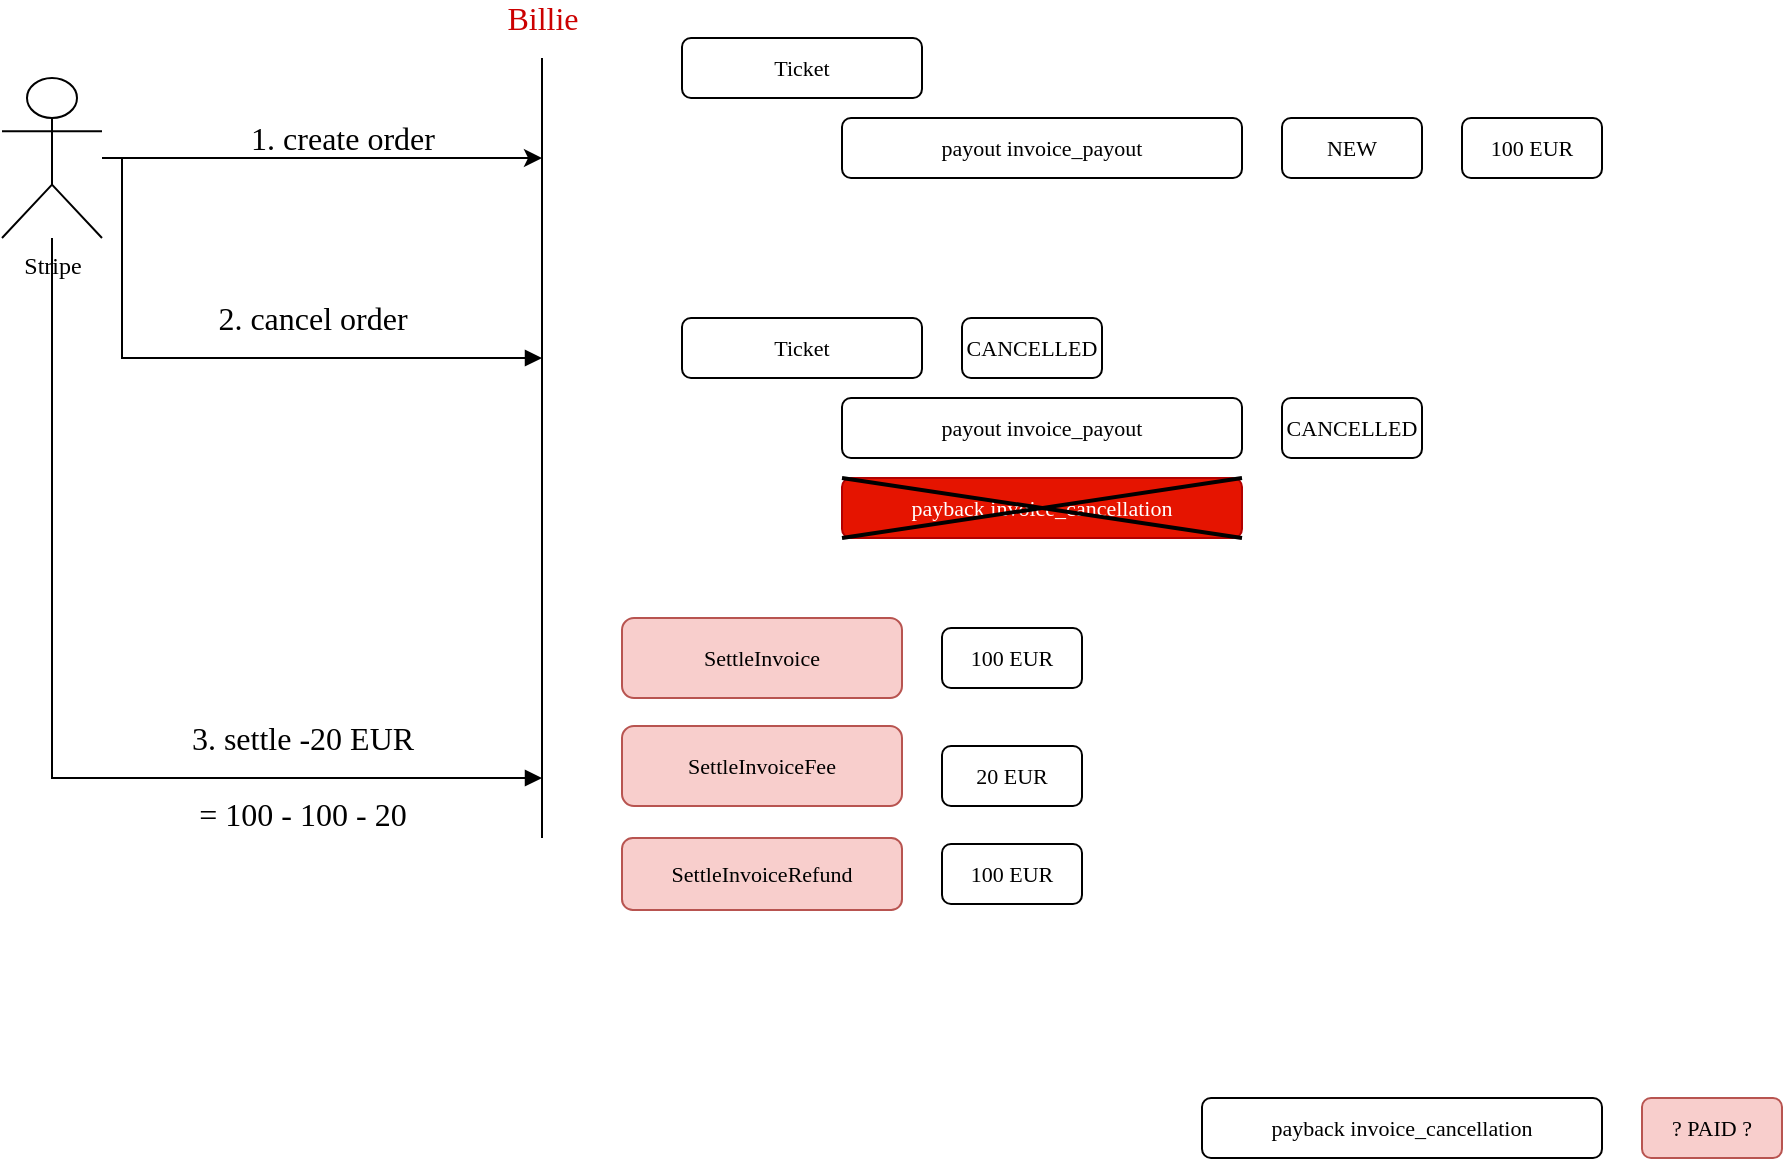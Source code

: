 <mxfile version="24.7.7">
  <diagram name="stripe-cancellation" id="9vGnXSZMH_29Q0xs7oXf">
    <mxGraphModel dx="1026" dy="634" grid="1" gridSize="10" guides="1" tooltips="1" connect="1" arrows="1" fold="1" page="1" pageScale="1" pageWidth="827" pageHeight="1169" math="0" shadow="0">
      <root>
        <mxCell id="0" />
        <mxCell id="1" parent="0" />
        <mxCell id="U37dJyql8euISiIfU0h9-1" style="edgeStyle=orthogonalEdgeStyle;rounded=0;orthogonalLoop=1;jettySize=auto;html=1;fontFamily=Source Code Pro;fontSource=https%3A%2F%2Ffonts.googleapis.com%2Fcss%3Ffamily%3DSource%2BCode%2BPro;labelBackgroundColor=none;fontColor=default;" edge="1" parent="1" source="U37dJyql8euISiIfU0h9-7">
          <mxGeometry relative="1" as="geometry">
            <mxPoint x="280" y="90" as="targetPoint" />
          </mxGeometry>
        </mxCell>
        <mxCell id="U37dJyql8euISiIfU0h9-2" value="1. create order" style="edgeLabel;html=1;align=center;verticalAlign=middle;resizable=0;points=[];fontFamily=Source Code Pro;fontSource=https%3A%2F%2Ffonts.googleapis.com%2Fcss%3Ffamily%3DSource%2BCode%2BPro;labelBackgroundColor=none;fontSize=16;" vertex="1" connectable="0" parent="U37dJyql8euISiIfU0h9-1">
          <mxGeometry x="-0.573" relative="1" as="geometry">
            <mxPoint x="73" y="-10" as="offset" />
          </mxGeometry>
        </mxCell>
        <mxCell id="U37dJyql8euISiIfU0h9-3" style="edgeStyle=orthogonalEdgeStyle;shape=connector;rounded=0;orthogonalLoop=1;jettySize=auto;html=1;strokeColor=default;align=center;verticalAlign=middle;fontFamily=Source Code Pro;fontSource=https%3A%2F%2Ffonts.googleapis.com%2Fcss%3Ffamily%3DSource%2BCode%2BPro;fontSize=11;fontColor=default;labelBackgroundColor=none;endArrow=block;endFill=1;" edge="1" parent="1" source="U37dJyql8euISiIfU0h9-7">
          <mxGeometry relative="1" as="geometry">
            <mxPoint x="280" y="190" as="targetPoint" />
            <Array as="points">
              <mxPoint x="70" y="90" />
              <mxPoint x="70" y="190" />
            </Array>
          </mxGeometry>
        </mxCell>
        <mxCell id="U37dJyql8euISiIfU0h9-4" value="2. cancel order" style="edgeLabel;html=1;align=center;verticalAlign=middle;resizable=0;points=[];fontFamily=Source Code Pro;fontSource=https%3A%2F%2Ffonts.googleapis.com%2Fcss%3Ffamily%3DSource%2BCode%2BPro;fontSize=16;fontColor=default;labelBackgroundColor=none;" vertex="1" connectable="0" parent="U37dJyql8euISiIfU0h9-3">
          <mxGeometry x="0.216" relative="1" as="geometry">
            <mxPoint x="10" y="-20" as="offset" />
          </mxGeometry>
        </mxCell>
        <mxCell id="U37dJyql8euISiIfU0h9-5" style="edgeStyle=orthogonalEdgeStyle;shape=connector;rounded=0;orthogonalLoop=1;jettySize=auto;html=1;strokeColor=default;align=center;verticalAlign=middle;fontFamily=Source Code Pro;fontSource=https%3A%2F%2Ffonts.googleapis.com%2Fcss%3Ffamily%3DSource%2BCode%2BPro;fontSize=11;fontColor=default;labelBackgroundColor=none;endArrow=block;endFill=1;" edge="1" parent="1" source="U37dJyql8euISiIfU0h9-7">
          <mxGeometry relative="1" as="geometry">
            <mxPoint x="280" y="400" as="targetPoint" />
            <Array as="points">
              <mxPoint x="35" y="400" />
            </Array>
          </mxGeometry>
        </mxCell>
        <mxCell id="U37dJyql8euISiIfU0h9-6" value="3. settle -20 EUR&lt;div&gt;&lt;br&gt;&lt;/div&gt;&lt;div&gt;= 100 - 100 - 20&lt;/div&gt;" style="edgeLabel;html=1;align=center;verticalAlign=middle;resizable=0;points=[];fontFamily=Source Code Pro;fontSource=https%3A%2F%2Ffonts.googleapis.com%2Fcss%3Ffamily%3DSource%2BCode%2BPro;fontSize=16;fontColor=default;labelBackgroundColor=none;" vertex="1" connectable="0" parent="U37dJyql8euISiIfU0h9-5">
          <mxGeometry x="0.336" y="1" relative="1" as="geometry">
            <mxPoint x="51" as="offset" />
          </mxGeometry>
        </mxCell>
        <mxCell id="U37dJyql8euISiIfU0h9-7" value="Stripe" style="shape=umlActor;verticalLabelPosition=bottom;verticalAlign=top;html=1;outlineConnect=0;fontFamily=Source Code Pro;fontSource=https%3A%2F%2Ffonts.googleapis.com%2Fcss%3Ffamily%3DSource%2BCode%2BPro;labelBackgroundColor=none;" vertex="1" parent="1">
          <mxGeometry x="10" y="50" width="50" height="80" as="geometry" />
        </mxCell>
        <mxCell id="U37dJyql8euISiIfU0h9-8" value="" style="endArrow=none;html=1;rounded=0;fontFamily=Source Code Pro;fontSource=https%3A%2F%2Ffonts.googleapis.com%2Fcss%3Ffamily%3DSource%2BCode%2BPro;labelBackgroundColor=none;fontColor=default;" edge="1" parent="1">
          <mxGeometry width="50" height="50" relative="1" as="geometry">
            <mxPoint x="280" y="430" as="sourcePoint" />
            <mxPoint x="280" y="40" as="targetPoint" />
          </mxGeometry>
        </mxCell>
        <mxCell id="U37dJyql8euISiIfU0h9-9" value="Billie" style="edgeLabel;html=1;align=center;verticalAlign=middle;resizable=0;points=[];labelBackgroundColor=none;fontFamily=Source Code Pro;fontSource=https%3A%2F%2Ffonts.googleapis.com%2Fcss%3Ffamily%3DSource%2BCode%2BPro;fontSize=16;fontColor=#CC0000;" vertex="1" connectable="0" parent="U37dJyql8euISiIfU0h9-8">
          <mxGeometry x="-0.594" y="1" relative="1" as="geometry">
            <mxPoint x="1" y="-331" as="offset" />
          </mxGeometry>
        </mxCell>
        <mxCell id="U37dJyql8euISiIfU0h9-10" value="Ticket" style="rounded=1;whiteSpace=wrap;html=1;fontFamily=Source Code Pro;fontSource=https%3A%2F%2Ffonts.googleapis.com%2Fcss%3Ffamily%3DSource%2BCode%2BPro;fontSize=11;fontColor=default;labelBackgroundColor=none;" vertex="1" parent="1">
          <mxGeometry x="350" y="170" width="120" height="30" as="geometry" />
        </mxCell>
        <mxCell id="U37dJyql8euISiIfU0h9-11" value="payback&amp;nbsp;invoice_cancellation" style="rounded=1;whiteSpace=wrap;html=1;fontFamily=Source Code Pro;fontSource=https%3A%2F%2Ffonts.googleapis.com%2Fcss%3Ffamily%3DSource%2BCode%2BPro;fontSize=11;fontColor=#ffffff;labelBackgroundColor=none;fillColor=#e51400;strokeColor=#B20000;" vertex="1" parent="1">
          <mxGeometry x="430" y="250" width="200" height="30" as="geometry" />
        </mxCell>
        <mxCell id="U37dJyql8euISiIfU0h9-12" value="payout invoice_payout" style="rounded=1;whiteSpace=wrap;html=1;fontFamily=Source Code Pro;fontSource=https%3A%2F%2Ffonts.googleapis.com%2Fcss%3Ffamily%3DSource%2BCode%2BPro;fontSize=11;fontColor=default;labelBackgroundColor=none;" vertex="1" parent="1">
          <mxGeometry x="430" y="70" width="200" height="30" as="geometry" />
        </mxCell>
        <mxCell id="U37dJyql8euISiIfU0h9-13" value="NEW" style="rounded=1;whiteSpace=wrap;html=1;fontFamily=Source Code Pro;fontSource=https%3A%2F%2Ffonts.googleapis.com%2Fcss%3Ffamily%3DSource%2BCode%2BPro;fontSize=11;fontColor=default;labelBackgroundColor=none;" vertex="1" parent="1">
          <mxGeometry x="650" y="70" width="70" height="30" as="geometry" />
        </mxCell>
        <mxCell id="U37dJyql8euISiIfU0h9-14" value="payout invoice_payout" style="rounded=1;whiteSpace=wrap;html=1;fontFamily=Source Code Pro;fontSource=https%3A%2F%2Ffonts.googleapis.com%2Fcss%3Ffamily%3DSource%2BCode%2BPro;fontSize=11;fontColor=default;labelBackgroundColor=none;" vertex="1" parent="1">
          <mxGeometry x="430" y="210" width="200" height="30" as="geometry" />
        </mxCell>
        <mxCell id="U37dJyql8euISiIfU0h9-15" value="CANCELLED" style="rounded=1;whiteSpace=wrap;html=1;fontFamily=Source Code Pro;fontSource=https%3A%2F%2Ffonts.googleapis.com%2Fcss%3Ffamily%3DSource%2BCode%2BPro;fontSize=11;fontColor=default;labelBackgroundColor=none;" vertex="1" parent="1">
          <mxGeometry x="650" y="210" width="70" height="30" as="geometry" />
        </mxCell>
        <mxCell id="U37dJyql8euISiIfU0h9-16" value="SettleInvoiceRefund" style="rounded=1;whiteSpace=wrap;html=1;strokeColor=#b85450;align=center;verticalAlign=middle;fontFamily=Source Code Pro;fontSource=https%3A%2F%2Ffonts.googleapis.com%2Fcss%3Ffamily%3DSource%2BCode%2BPro;fontSize=11;labelBackgroundColor=none;fillColor=#f8cecc;" vertex="1" parent="1">
          <mxGeometry x="320" y="430" width="140" height="36" as="geometry" />
        </mxCell>
        <mxCell id="U37dJyql8euISiIfU0h9-17" value="payback&amp;nbsp;invoice_cancellation" style="rounded=1;whiteSpace=wrap;html=1;fontFamily=Source Code Pro;fontSource=https%3A%2F%2Ffonts.googleapis.com%2Fcss%3Ffamily%3DSource%2BCode%2BPro;fontSize=11;fontColor=default;labelBackgroundColor=none;" vertex="1" parent="1">
          <mxGeometry x="610" y="560" width="200" height="30" as="geometry" />
        </mxCell>
        <mxCell id="U37dJyql8euISiIfU0h9-18" value="? PAID ?" style="rounded=1;whiteSpace=wrap;html=1;fontFamily=Source Code Pro;fontSource=https%3A%2F%2Ffonts.googleapis.com%2Fcss%3Ffamily%3DSource%2BCode%2BPro;fontSize=11;labelBackgroundColor=none;fillColor=#f8cecc;strokeColor=#b85450;" vertex="1" parent="1">
          <mxGeometry x="830" y="560" width="70" height="30" as="geometry" />
        </mxCell>
        <mxCell id="U37dJyql8euISiIfU0h9-19" value="Ticket" style="rounded=1;whiteSpace=wrap;html=1;fontFamily=Source Code Pro;fontSource=https%3A%2F%2Ffonts.googleapis.com%2Fcss%3Ffamily%3DSource%2BCode%2BPro;fontSize=11;fontColor=default;labelBackgroundColor=none;" vertex="1" parent="1">
          <mxGeometry x="350" y="30" width="120" height="30" as="geometry" />
        </mxCell>
        <mxCell id="U37dJyql8euISiIfU0h9-20" value="CANCELLED" style="rounded=1;whiteSpace=wrap;html=1;fontFamily=Source Code Pro;fontSource=https%3A%2F%2Ffonts.googleapis.com%2Fcss%3Ffamily%3DSource%2BCode%2BPro;fontSize=11;fontColor=default;labelBackgroundColor=none;" vertex="1" parent="1">
          <mxGeometry x="490" y="170" width="70" height="30" as="geometry" />
        </mxCell>
        <mxCell id="U37dJyql8euISiIfU0h9-21" value="" style="endArrow=none;html=1;rounded=0;entryX=1;entryY=0;entryDx=0;entryDy=0;exitX=0;exitY=1;exitDx=0;exitDy=0;strokeWidth=2;" edge="1" parent="1" source="U37dJyql8euISiIfU0h9-11" target="U37dJyql8euISiIfU0h9-11">
          <mxGeometry width="50" height="50" relative="1" as="geometry">
            <mxPoint x="430" y="310" as="sourcePoint" />
            <mxPoint x="480" y="260" as="targetPoint" />
          </mxGeometry>
        </mxCell>
        <mxCell id="U37dJyql8euISiIfU0h9-22" value="" style="endArrow=none;html=1;rounded=0;exitX=0;exitY=0;exitDx=0;exitDy=0;entryX=1;entryY=1;entryDx=0;entryDy=0;strokeWidth=2;" edge="1" parent="1" source="U37dJyql8euISiIfU0h9-11" target="U37dJyql8euISiIfU0h9-11">
          <mxGeometry width="50" height="50" relative="1" as="geometry">
            <mxPoint x="430" y="310" as="sourcePoint" />
            <mxPoint x="480" y="260" as="targetPoint" />
          </mxGeometry>
        </mxCell>
        <mxCell id="U37dJyql8euISiIfU0h9-23" value="100 EUR" style="rounded=1;whiteSpace=wrap;html=1;fontFamily=Source Code Pro;fontSource=https%3A%2F%2Ffonts.googleapis.com%2Fcss%3Ffamily%3DSource%2BCode%2BPro;fontSize=11;fontColor=default;labelBackgroundColor=none;" vertex="1" parent="1">
          <mxGeometry x="740" y="70" width="70" height="30" as="geometry" />
        </mxCell>
        <mxCell id="U37dJyql8euISiIfU0h9-24" value="SettleInvoice" style="rounded=1;whiteSpace=wrap;html=1;strokeColor=#b85450;align=center;verticalAlign=middle;fontFamily=Source Code Pro;fontSource=https%3A%2F%2Ffonts.googleapis.com%2Fcss%3Ffamily%3DSource%2BCode%2BPro;fontSize=11;labelBackgroundColor=none;fillColor=#f8cecc;" vertex="1" parent="1">
          <mxGeometry x="320" y="320" width="140" height="40" as="geometry" />
        </mxCell>
        <mxCell id="U37dJyql8euISiIfU0h9-25" value="SettleInvoiceFee" style="rounded=1;whiteSpace=wrap;html=1;strokeColor=#b85450;align=center;verticalAlign=middle;fontFamily=Source Code Pro;fontSource=https%3A%2F%2Ffonts.googleapis.com%2Fcss%3Ffamily%3DSource%2BCode%2BPro;fontSize=11;labelBackgroundColor=none;fillColor=#f8cecc;" vertex="1" parent="1">
          <mxGeometry x="320" y="374" width="140" height="40" as="geometry" />
        </mxCell>
        <mxCell id="U37dJyql8euISiIfU0h9-26" value="20 EUR" style="rounded=1;whiteSpace=wrap;html=1;fontFamily=Source Code Pro;fontSource=https%3A%2F%2Ffonts.googleapis.com%2Fcss%3Ffamily%3DSource%2BCode%2BPro;fontSize=11;fontColor=default;labelBackgroundColor=none;" vertex="1" parent="1">
          <mxGeometry x="480" y="384" width="70" height="30" as="geometry" />
        </mxCell>
        <mxCell id="U37dJyql8euISiIfU0h9-27" value="100 EUR" style="rounded=1;whiteSpace=wrap;html=1;fontFamily=Source Code Pro;fontSource=https%3A%2F%2Ffonts.googleapis.com%2Fcss%3Ffamily%3DSource%2BCode%2BPro;fontSize=11;fontColor=default;labelBackgroundColor=none;" vertex="1" parent="1">
          <mxGeometry x="480" y="433" width="70" height="30" as="geometry" />
        </mxCell>
        <mxCell id="U37dJyql8euISiIfU0h9-28" value="100 EUR" style="rounded=1;whiteSpace=wrap;html=1;fontFamily=Source Code Pro;fontSource=https%3A%2F%2Ffonts.googleapis.com%2Fcss%3Ffamily%3DSource%2BCode%2BPro;fontSize=11;fontColor=default;labelBackgroundColor=none;" vertex="1" parent="1">
          <mxGeometry x="480" y="325" width="70" height="30" as="geometry" />
        </mxCell>
      </root>
    </mxGraphModel>
  </diagram>
</mxfile>
